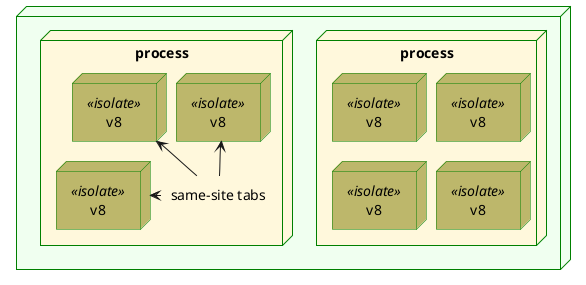 @startuml

skinparam nodesep 10
skinparam ranksep 20

skinparam node {
  borderColor Green
  backgroundColor<<isolate>> darkkhaki
}

node #honeydew {

node process #cornsilk { 

node "v8" <<isolate>>
node "v8" <<isolate>> as n2
node "v8" <<isolate>> as n3
node "v8" <<isolate>> as n4
}


node process as p2 #cornsilk { 

node "v8" <<isolate>> as n5
node "v8" <<isolate>> as n6
node "v8" <<isolate>> as n7
label "same-site tabs" as l1
}

}

n5 <- l1
n6 <-- l1
n7 <-- l1

@enduml